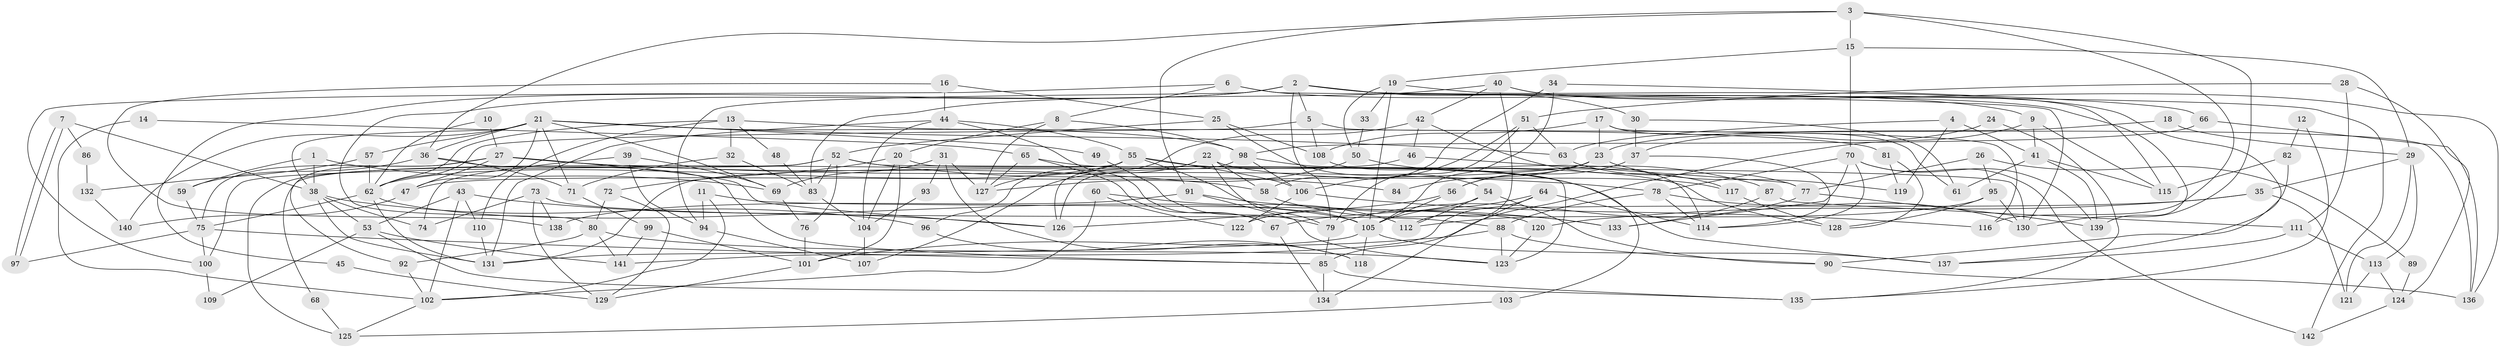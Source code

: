// Generated by graph-tools (version 1.1) at 2025/14/03/09/25 04:14:59]
// undirected, 142 vertices, 284 edges
graph export_dot {
graph [start="1"]
  node [color=gray90,style=filled];
  1;
  2;
  3;
  4;
  5;
  6;
  7;
  8;
  9;
  10;
  11;
  12;
  13;
  14;
  15;
  16;
  17;
  18;
  19;
  20;
  21;
  22;
  23;
  24;
  25;
  26;
  27;
  28;
  29;
  30;
  31;
  32;
  33;
  34;
  35;
  36;
  37;
  38;
  39;
  40;
  41;
  42;
  43;
  44;
  45;
  46;
  47;
  48;
  49;
  50;
  51;
  52;
  53;
  54;
  55;
  56;
  57;
  58;
  59;
  60;
  61;
  62;
  63;
  64;
  65;
  66;
  67;
  68;
  69;
  70;
  71;
  72;
  73;
  74;
  75;
  76;
  77;
  78;
  79;
  80;
  81;
  82;
  83;
  84;
  85;
  86;
  87;
  88;
  89;
  90;
  91;
  92;
  93;
  94;
  95;
  96;
  97;
  98;
  99;
  100;
  101;
  102;
  103;
  104;
  105;
  106;
  107;
  108;
  109;
  110;
  111;
  112;
  113;
  114;
  115;
  116;
  117;
  118;
  119;
  120;
  121;
  122;
  123;
  124;
  125;
  126;
  127;
  128;
  129;
  130;
  131;
  132;
  133;
  134;
  135;
  136;
  137;
  138;
  139;
  140;
  141;
  142;
  1 -- 69;
  1 -- 38;
  1 -- 59;
  2 -- 5;
  2 -- 139;
  2 -- 30;
  2 -- 45;
  2 -- 79;
  2 -- 80;
  2 -- 94;
  2 -- 142;
  3 -- 36;
  3 -- 15;
  3 -- 91;
  3 -- 116;
  3 -- 130;
  4 -- 119;
  4 -- 41;
  4 -- 63;
  5 -- 108;
  5 -- 116;
  5 -- 62;
  6 -- 130;
  6 -- 8;
  6 -- 9;
  6 -- 100;
  7 -- 38;
  7 -- 97;
  7 -- 97;
  7 -- 86;
  8 -- 127;
  8 -- 20;
  8 -- 98;
  9 -- 85;
  9 -- 41;
  9 -- 115;
  10 -- 27;
  10 -- 62;
  11 -- 102;
  11 -- 94;
  11 -- 120;
  12 -- 135;
  12 -- 82;
  13 -- 32;
  13 -- 62;
  13 -- 48;
  13 -- 81;
  13 -- 110;
  14 -- 102;
  14 -- 65;
  15 -- 70;
  15 -- 29;
  15 -- 19;
  16 -- 44;
  16 -- 138;
  16 -- 25;
  17 -- 61;
  17 -- 108;
  17 -- 23;
  17 -- 136;
  18 -- 23;
  18 -- 29;
  19 -- 105;
  19 -- 33;
  19 -- 50;
  19 -- 115;
  20 -- 101;
  20 -- 123;
  20 -- 72;
  20 -- 104;
  21 -- 98;
  21 -- 47;
  21 -- 36;
  21 -- 38;
  21 -- 49;
  21 -- 57;
  21 -- 63;
  21 -- 69;
  21 -- 71;
  21 -- 140;
  22 -- 79;
  22 -- 58;
  22 -- 107;
  22 -- 117;
  22 -- 126;
  23 -- 56;
  23 -- 47;
  23 -- 84;
  23 -- 119;
  24 -- 37;
  24 -- 135;
  25 -- 52;
  25 -- 54;
  25 -- 108;
  26 -- 95;
  26 -- 77;
  26 -- 89;
  27 -- 126;
  27 -- 75;
  27 -- 47;
  27 -- 58;
  27 -- 78;
  27 -- 92;
  28 -- 51;
  28 -- 111;
  28 -- 124;
  29 -- 35;
  29 -- 113;
  29 -- 121;
  30 -- 37;
  30 -- 61;
  31 -- 127;
  31 -- 69;
  31 -- 93;
  31 -- 118;
  32 -- 71;
  32 -- 83;
  33 -- 50;
  34 -- 58;
  34 -- 105;
  34 -- 66;
  35 -- 121;
  35 -- 67;
  35 -- 120;
  36 -- 85;
  36 -- 59;
  36 -- 71;
  37 -- 114;
  37 -- 56;
  38 -- 131;
  38 -- 53;
  38 -- 74;
  38 -- 96;
  39 -- 69;
  39 -- 94;
  39 -- 74;
  40 -- 136;
  40 -- 83;
  40 -- 42;
  40 -- 112;
  40 -- 137;
  41 -- 115;
  41 -- 61;
  41 -- 139;
  42 -- 46;
  42 -- 96;
  42 -- 117;
  43 -- 126;
  43 -- 53;
  43 -- 102;
  43 -- 110;
  44 -- 131;
  44 -- 55;
  44 -- 67;
  44 -- 104;
  45 -- 129;
  46 -- 77;
  46 -- 131;
  47 -- 140;
  48 -- 83;
  49 -- 79;
  50 -- 127;
  50 -- 87;
  51 -- 63;
  51 -- 106;
  51 -- 79;
  52 -- 100;
  52 -- 130;
  52 -- 76;
  52 -- 83;
  52 -- 84;
  52 -- 125;
  53 -- 141;
  53 -- 109;
  53 -- 135;
  54 -- 112;
  54 -- 90;
  54 -- 122;
  55 -- 62;
  55 -- 105;
  55 -- 68;
  55 -- 106;
  55 -- 127;
  55 -- 128;
  56 -- 126;
  56 -- 105;
  57 -- 62;
  57 -- 132;
  58 -- 133;
  59 -- 75;
  60 -- 112;
  60 -- 102;
  60 -- 122;
  62 -- 131;
  62 -- 75;
  62 -- 105;
  63 -- 77;
  64 -- 114;
  64 -- 105;
  64 -- 134;
  64 -- 141;
  65 -- 67;
  65 -- 137;
  65 -- 127;
  66 -- 98;
  66 -- 136;
  67 -- 134;
  68 -- 125;
  69 -- 76;
  70 -- 78;
  70 -- 139;
  70 -- 114;
  70 -- 133;
  70 -- 142;
  71 -- 99;
  72 -- 80;
  72 -- 129;
  73 -- 88;
  73 -- 74;
  73 -- 129;
  73 -- 138;
  75 -- 85;
  75 -- 97;
  75 -- 100;
  76 -- 101;
  77 -- 79;
  77 -- 139;
  78 -- 88;
  78 -- 114;
  78 -- 130;
  79 -- 85;
  80 -- 141;
  80 -- 92;
  80 -- 123;
  81 -- 128;
  81 -- 119;
  82 -- 115;
  82 -- 90;
  83 -- 104;
  85 -- 134;
  85 -- 135;
  86 -- 132;
  87 -- 133;
  87 -- 111;
  88 -- 90;
  88 -- 123;
  88 -- 101;
  89 -- 124;
  90 -- 136;
  91 -- 123;
  91 -- 133;
  91 -- 138;
  92 -- 102;
  93 -- 104;
  94 -- 107;
  95 -- 128;
  95 -- 130;
  95 -- 112;
  96 -- 118;
  98 -- 106;
  98 -- 103;
  98 -- 126;
  99 -- 101;
  99 -- 141;
  100 -- 109;
  101 -- 129;
  102 -- 125;
  103 -- 125;
  104 -- 107;
  105 -- 118;
  105 -- 131;
  105 -- 137;
  106 -- 122;
  106 -- 116;
  108 -- 114;
  110 -- 131;
  111 -- 137;
  111 -- 113;
  113 -- 124;
  113 -- 121;
  117 -- 128;
  120 -- 123;
  124 -- 142;
  132 -- 140;
}
